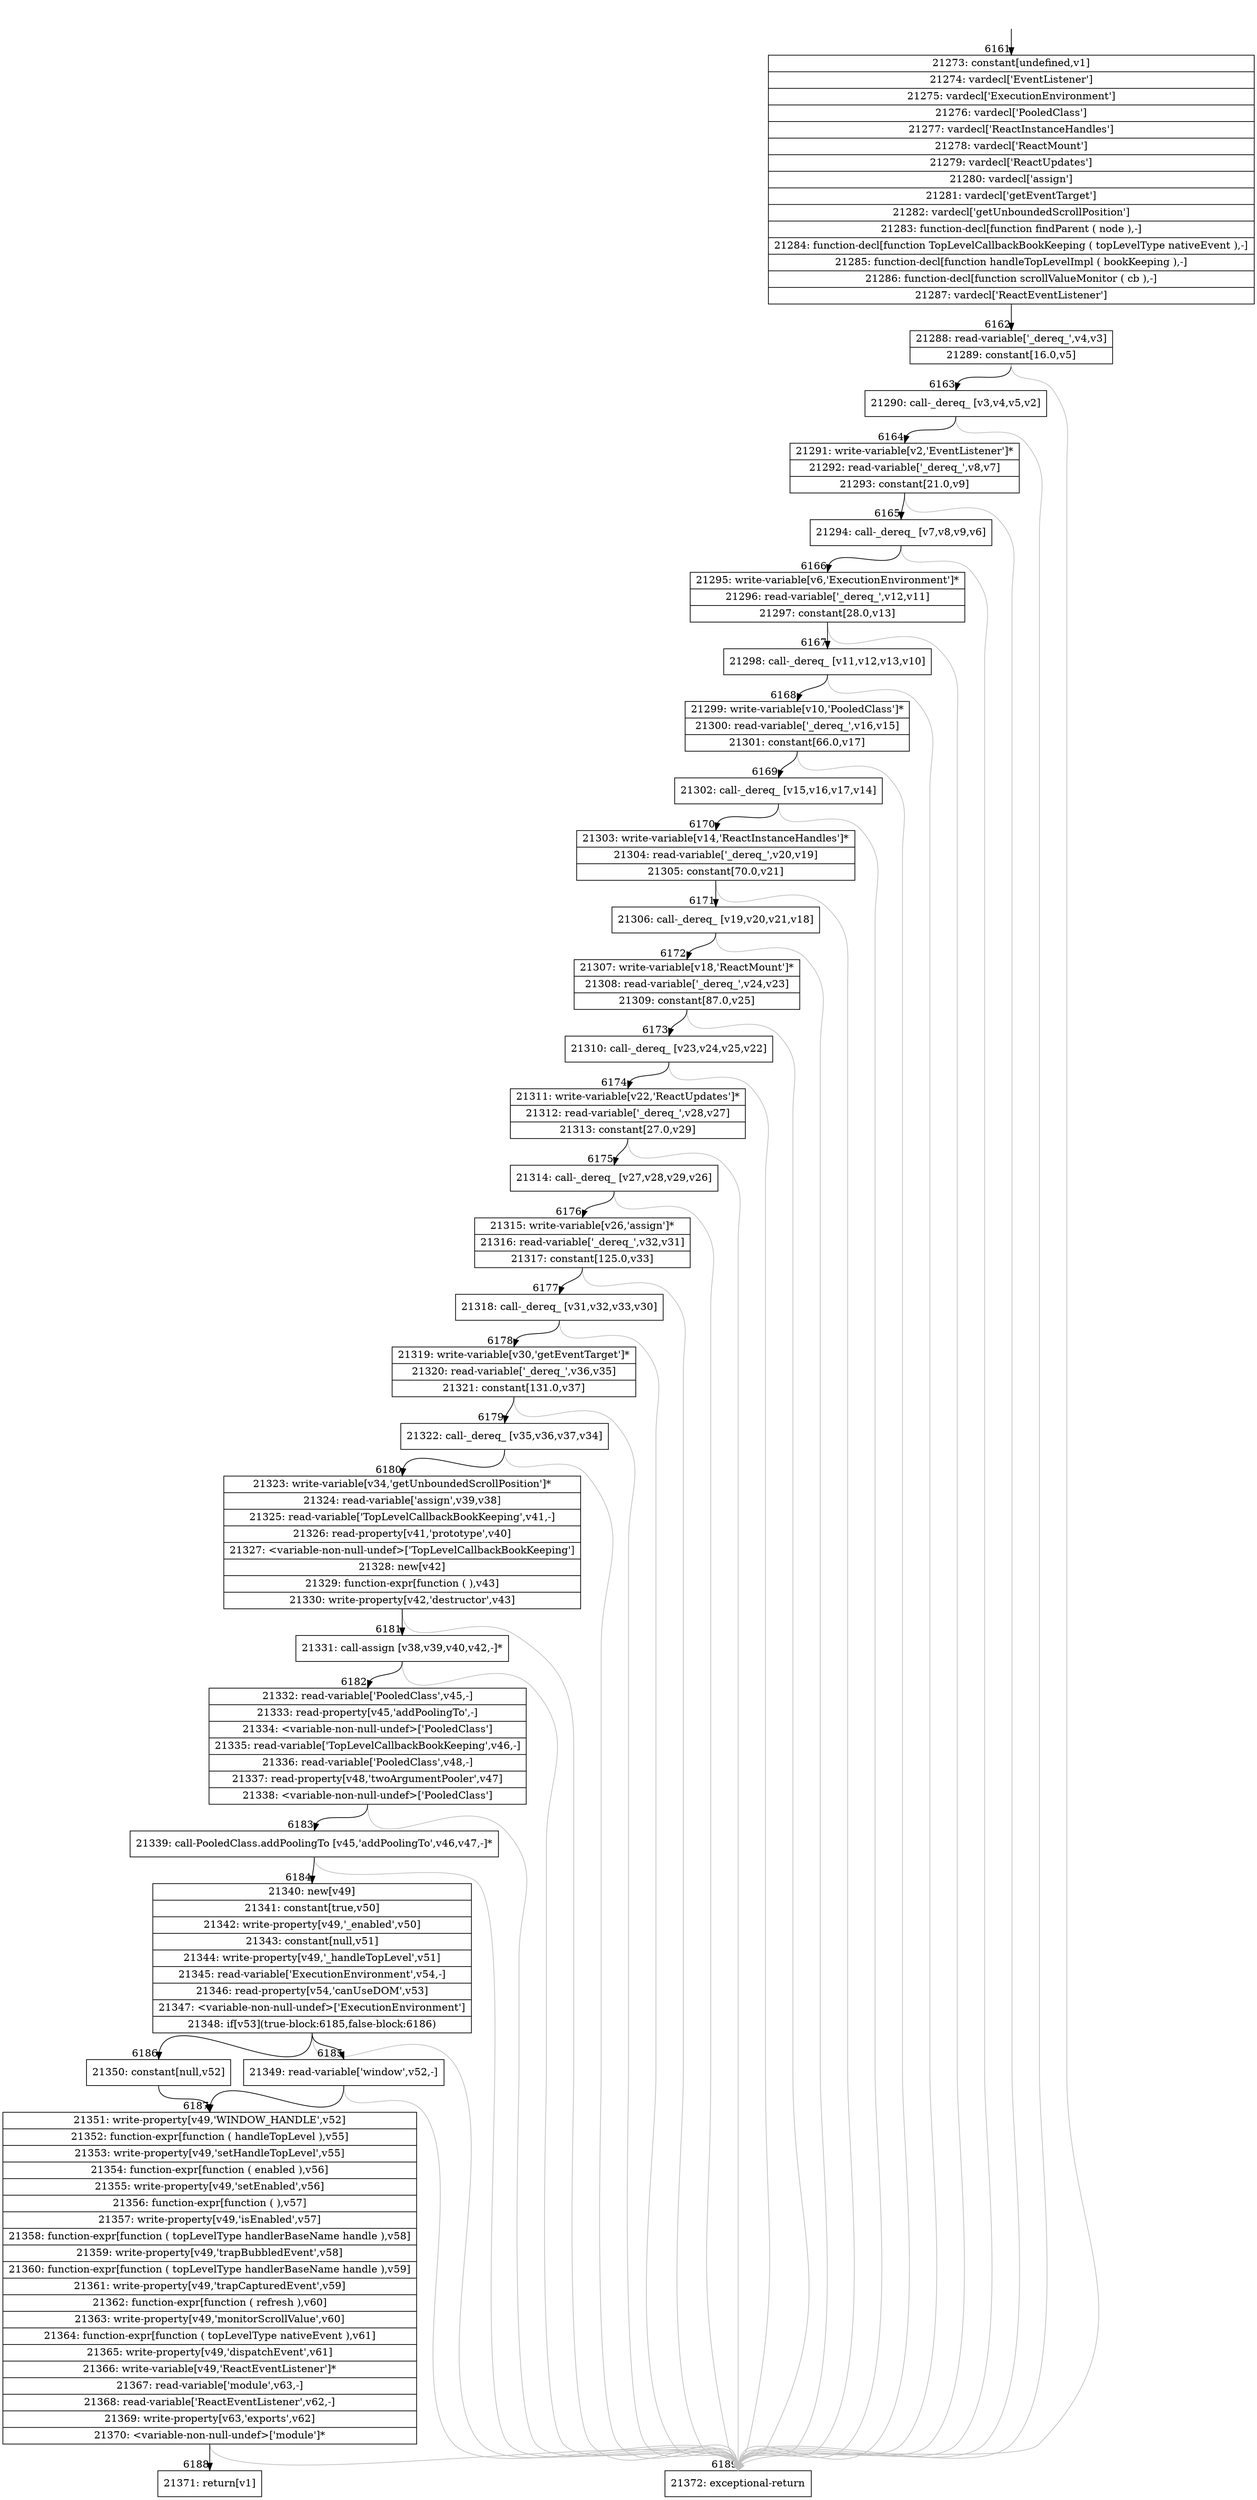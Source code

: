 digraph {
rankdir="TD"
BB_entry412[shape=none,label=""];
BB_entry412 -> BB6161 [tailport=s, headport=n, headlabel="    6161"]
BB6161 [shape=record label="{21273: constant[undefined,v1]|21274: vardecl['EventListener']|21275: vardecl['ExecutionEnvironment']|21276: vardecl['PooledClass']|21277: vardecl['ReactInstanceHandles']|21278: vardecl['ReactMount']|21279: vardecl['ReactUpdates']|21280: vardecl['assign']|21281: vardecl['getEventTarget']|21282: vardecl['getUnboundedScrollPosition']|21283: function-decl[function findParent ( node ),-]|21284: function-decl[function TopLevelCallbackBookKeeping ( topLevelType nativeEvent ),-]|21285: function-decl[function handleTopLevelImpl ( bookKeeping ),-]|21286: function-decl[function scrollValueMonitor ( cb ),-]|21287: vardecl['ReactEventListener']}" ] 
BB6161 -> BB6162 [tailport=s, headport=n, headlabel="      6162"]
BB6162 [shape=record label="{21288: read-variable['_dereq_',v4,v3]|21289: constant[16.0,v5]}" ] 
BB6162 -> BB6163 [tailport=s, headport=n, headlabel="      6163"]
BB6162 -> BB6189 [tailport=s, headport=n, color=gray, headlabel="      6189"]
BB6163 [shape=record label="{21290: call-_dereq_ [v3,v4,v5,v2]}" ] 
BB6163 -> BB6164 [tailport=s, headport=n, headlabel="      6164"]
BB6163 -> BB6189 [tailport=s, headport=n, color=gray]
BB6164 [shape=record label="{21291: write-variable[v2,'EventListener']*|21292: read-variable['_dereq_',v8,v7]|21293: constant[21.0,v9]}" ] 
BB6164 -> BB6165 [tailport=s, headport=n, headlabel="      6165"]
BB6164 -> BB6189 [tailport=s, headport=n, color=gray]
BB6165 [shape=record label="{21294: call-_dereq_ [v7,v8,v9,v6]}" ] 
BB6165 -> BB6166 [tailport=s, headport=n, headlabel="      6166"]
BB6165 -> BB6189 [tailport=s, headport=n, color=gray]
BB6166 [shape=record label="{21295: write-variable[v6,'ExecutionEnvironment']*|21296: read-variable['_dereq_',v12,v11]|21297: constant[28.0,v13]}" ] 
BB6166 -> BB6167 [tailport=s, headport=n, headlabel="      6167"]
BB6166 -> BB6189 [tailport=s, headport=n, color=gray]
BB6167 [shape=record label="{21298: call-_dereq_ [v11,v12,v13,v10]}" ] 
BB6167 -> BB6168 [tailport=s, headport=n, headlabel="      6168"]
BB6167 -> BB6189 [tailport=s, headport=n, color=gray]
BB6168 [shape=record label="{21299: write-variable[v10,'PooledClass']*|21300: read-variable['_dereq_',v16,v15]|21301: constant[66.0,v17]}" ] 
BB6168 -> BB6169 [tailport=s, headport=n, headlabel="      6169"]
BB6168 -> BB6189 [tailport=s, headport=n, color=gray]
BB6169 [shape=record label="{21302: call-_dereq_ [v15,v16,v17,v14]}" ] 
BB6169 -> BB6170 [tailport=s, headport=n, headlabel="      6170"]
BB6169 -> BB6189 [tailport=s, headport=n, color=gray]
BB6170 [shape=record label="{21303: write-variable[v14,'ReactInstanceHandles']*|21304: read-variable['_dereq_',v20,v19]|21305: constant[70.0,v21]}" ] 
BB6170 -> BB6171 [tailport=s, headport=n, headlabel="      6171"]
BB6170 -> BB6189 [tailport=s, headport=n, color=gray]
BB6171 [shape=record label="{21306: call-_dereq_ [v19,v20,v21,v18]}" ] 
BB6171 -> BB6172 [tailport=s, headport=n, headlabel="      6172"]
BB6171 -> BB6189 [tailport=s, headport=n, color=gray]
BB6172 [shape=record label="{21307: write-variable[v18,'ReactMount']*|21308: read-variable['_dereq_',v24,v23]|21309: constant[87.0,v25]}" ] 
BB6172 -> BB6173 [tailport=s, headport=n, headlabel="      6173"]
BB6172 -> BB6189 [tailport=s, headport=n, color=gray]
BB6173 [shape=record label="{21310: call-_dereq_ [v23,v24,v25,v22]}" ] 
BB6173 -> BB6174 [tailport=s, headport=n, headlabel="      6174"]
BB6173 -> BB6189 [tailport=s, headport=n, color=gray]
BB6174 [shape=record label="{21311: write-variable[v22,'ReactUpdates']*|21312: read-variable['_dereq_',v28,v27]|21313: constant[27.0,v29]}" ] 
BB6174 -> BB6175 [tailport=s, headport=n, headlabel="      6175"]
BB6174 -> BB6189 [tailport=s, headport=n, color=gray]
BB6175 [shape=record label="{21314: call-_dereq_ [v27,v28,v29,v26]}" ] 
BB6175 -> BB6176 [tailport=s, headport=n, headlabel="      6176"]
BB6175 -> BB6189 [tailport=s, headport=n, color=gray]
BB6176 [shape=record label="{21315: write-variable[v26,'assign']*|21316: read-variable['_dereq_',v32,v31]|21317: constant[125.0,v33]}" ] 
BB6176 -> BB6177 [tailport=s, headport=n, headlabel="      6177"]
BB6176 -> BB6189 [tailport=s, headport=n, color=gray]
BB6177 [shape=record label="{21318: call-_dereq_ [v31,v32,v33,v30]}" ] 
BB6177 -> BB6178 [tailport=s, headport=n, headlabel="      6178"]
BB6177 -> BB6189 [tailport=s, headport=n, color=gray]
BB6178 [shape=record label="{21319: write-variable[v30,'getEventTarget']*|21320: read-variable['_dereq_',v36,v35]|21321: constant[131.0,v37]}" ] 
BB6178 -> BB6179 [tailport=s, headport=n, headlabel="      6179"]
BB6178 -> BB6189 [tailport=s, headport=n, color=gray]
BB6179 [shape=record label="{21322: call-_dereq_ [v35,v36,v37,v34]}" ] 
BB6179 -> BB6180 [tailport=s, headport=n, headlabel="      6180"]
BB6179 -> BB6189 [tailport=s, headport=n, color=gray]
BB6180 [shape=record label="{21323: write-variable[v34,'getUnboundedScrollPosition']*|21324: read-variable['assign',v39,v38]|21325: read-variable['TopLevelCallbackBookKeeping',v41,-]|21326: read-property[v41,'prototype',v40]|21327: \<variable-non-null-undef\>['TopLevelCallbackBookKeeping']|21328: new[v42]|21329: function-expr[function ( ),v43]|21330: write-property[v42,'destructor',v43]}" ] 
BB6180 -> BB6181 [tailport=s, headport=n, headlabel="      6181"]
BB6180 -> BB6189 [tailport=s, headport=n, color=gray]
BB6181 [shape=record label="{21331: call-assign [v38,v39,v40,v42,-]*}" ] 
BB6181 -> BB6182 [tailport=s, headport=n, headlabel="      6182"]
BB6181 -> BB6189 [tailport=s, headport=n, color=gray]
BB6182 [shape=record label="{21332: read-variable['PooledClass',v45,-]|21333: read-property[v45,'addPoolingTo',-]|21334: \<variable-non-null-undef\>['PooledClass']|21335: read-variable['TopLevelCallbackBookKeeping',v46,-]|21336: read-variable['PooledClass',v48,-]|21337: read-property[v48,'twoArgumentPooler',v47]|21338: \<variable-non-null-undef\>['PooledClass']}" ] 
BB6182 -> BB6183 [tailport=s, headport=n, headlabel="      6183"]
BB6182 -> BB6189 [tailport=s, headport=n, color=gray]
BB6183 [shape=record label="{21339: call-PooledClass.addPoolingTo [v45,'addPoolingTo',v46,v47,-]*}" ] 
BB6183 -> BB6184 [tailport=s, headport=n, headlabel="      6184"]
BB6183 -> BB6189 [tailport=s, headport=n, color=gray]
BB6184 [shape=record label="{21340: new[v49]|21341: constant[true,v50]|21342: write-property[v49,'_enabled',v50]|21343: constant[null,v51]|21344: write-property[v49,'_handleTopLevel',v51]|21345: read-variable['ExecutionEnvironment',v54,-]|21346: read-property[v54,'canUseDOM',v53]|21347: \<variable-non-null-undef\>['ExecutionEnvironment']|21348: if[v53](true-block:6185,false-block:6186)}" ] 
BB6184 -> BB6185 [tailport=s, headport=n, headlabel="      6185"]
BB6184 -> BB6186 [tailport=s, headport=n, headlabel="      6186"]
BB6184 -> BB6189 [tailport=s, headport=n, color=gray]
BB6185 [shape=record label="{21349: read-variable['window',v52,-]}" ] 
BB6185 -> BB6187 [tailport=s, headport=n, headlabel="      6187"]
BB6185 -> BB6189 [tailport=s, headport=n, color=gray]
BB6186 [shape=record label="{21350: constant[null,v52]}" ] 
BB6186 -> BB6187 [tailport=s, headport=n]
BB6187 [shape=record label="{21351: write-property[v49,'WINDOW_HANDLE',v52]|21352: function-expr[function ( handleTopLevel ),v55]|21353: write-property[v49,'setHandleTopLevel',v55]|21354: function-expr[function ( enabled ),v56]|21355: write-property[v49,'setEnabled',v56]|21356: function-expr[function ( ),v57]|21357: write-property[v49,'isEnabled',v57]|21358: function-expr[function ( topLevelType handlerBaseName handle ),v58]|21359: write-property[v49,'trapBubbledEvent',v58]|21360: function-expr[function ( topLevelType handlerBaseName handle ),v59]|21361: write-property[v49,'trapCapturedEvent',v59]|21362: function-expr[function ( refresh ),v60]|21363: write-property[v49,'monitorScrollValue',v60]|21364: function-expr[function ( topLevelType nativeEvent ),v61]|21365: write-property[v49,'dispatchEvent',v61]|21366: write-variable[v49,'ReactEventListener']*|21367: read-variable['module',v63,-]|21368: read-variable['ReactEventListener',v62,-]|21369: write-property[v63,'exports',v62]|21370: \<variable-non-null-undef\>['module']*}" ] 
BB6187 -> BB6188 [tailport=s, headport=n, headlabel="      6188"]
BB6187 -> BB6189 [tailport=s, headport=n, color=gray]
BB6188 [shape=record label="{21371: return[v1]}" ] 
BB6189 [shape=record label="{21372: exceptional-return}" ] 
//#$~ 10924
}
